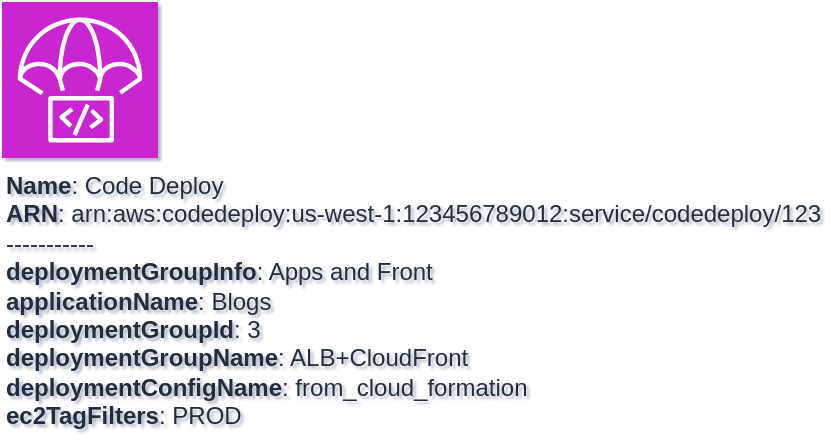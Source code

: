 <mxfile type="MultiCloud">
	<diagram id="diagram_1" name="AWS components">
		<mxGraphModel dx="1015" dy="661" grid="1" gridSize="10" guides="1" tooltips="1" connect="1" arrows="1" fold="1" page="1" pageScale="1" pageWidth="850" pageHeight="1100" math="0" shadow="1">
			<root>
				<mxCell id="0"/>
				<mxCell id="1" parent="0"/>
				<mxCell id="vertex:codedeploy:arn:aws:codedeploy:us-west-1:123456789012:service/codedeploy/123" value="&lt;b&gt;Name&lt;/b&gt;: Code Deploy&lt;BR&gt;&lt;b&gt;ARN&lt;/b&gt;: arn:aws:codedeploy:us-west-1:123456789012:service/codedeploy/123&lt;BR&gt;-----------&lt;BR&gt;&lt;b&gt;deploymentGroupInfo&lt;/b&gt;: Apps and Front&lt;BR&gt;&lt;b&gt;applicationName&lt;/b&gt;: Blogs&lt;BR&gt;&lt;b&gt;deploymentGroupId&lt;/b&gt;: 3&lt;BR&gt;&lt;b&gt;deploymentGroupName&lt;/b&gt;: ALB+CloudFront&lt;BR&gt;&lt;b&gt;deploymentConfigName&lt;/b&gt;: from_cloud_formation&lt;BR&gt;&lt;b&gt;ec2TagFilters&lt;/b&gt;: PROD" style="sketch=0;outlineConnect=0;fontColor=#232F3E;fillColor=#C925D1;strokeColor=#ffffff;dashed=0;verticalLabelPosition=bottom;verticalAlign=top;align=left;html=1;fontSize=12;fontStyle=0;aspect=fixed;shape=mxgraph.aws4.resourceIcon;resIcon=mxgraph.aws4.codedeploy;" parent="1" vertex="1">
					<mxGeometry width="78" height="78" as="geometry"/>
				</mxCell>
			</root>
		</mxGraphModel>
	</diagram>
</mxfile>